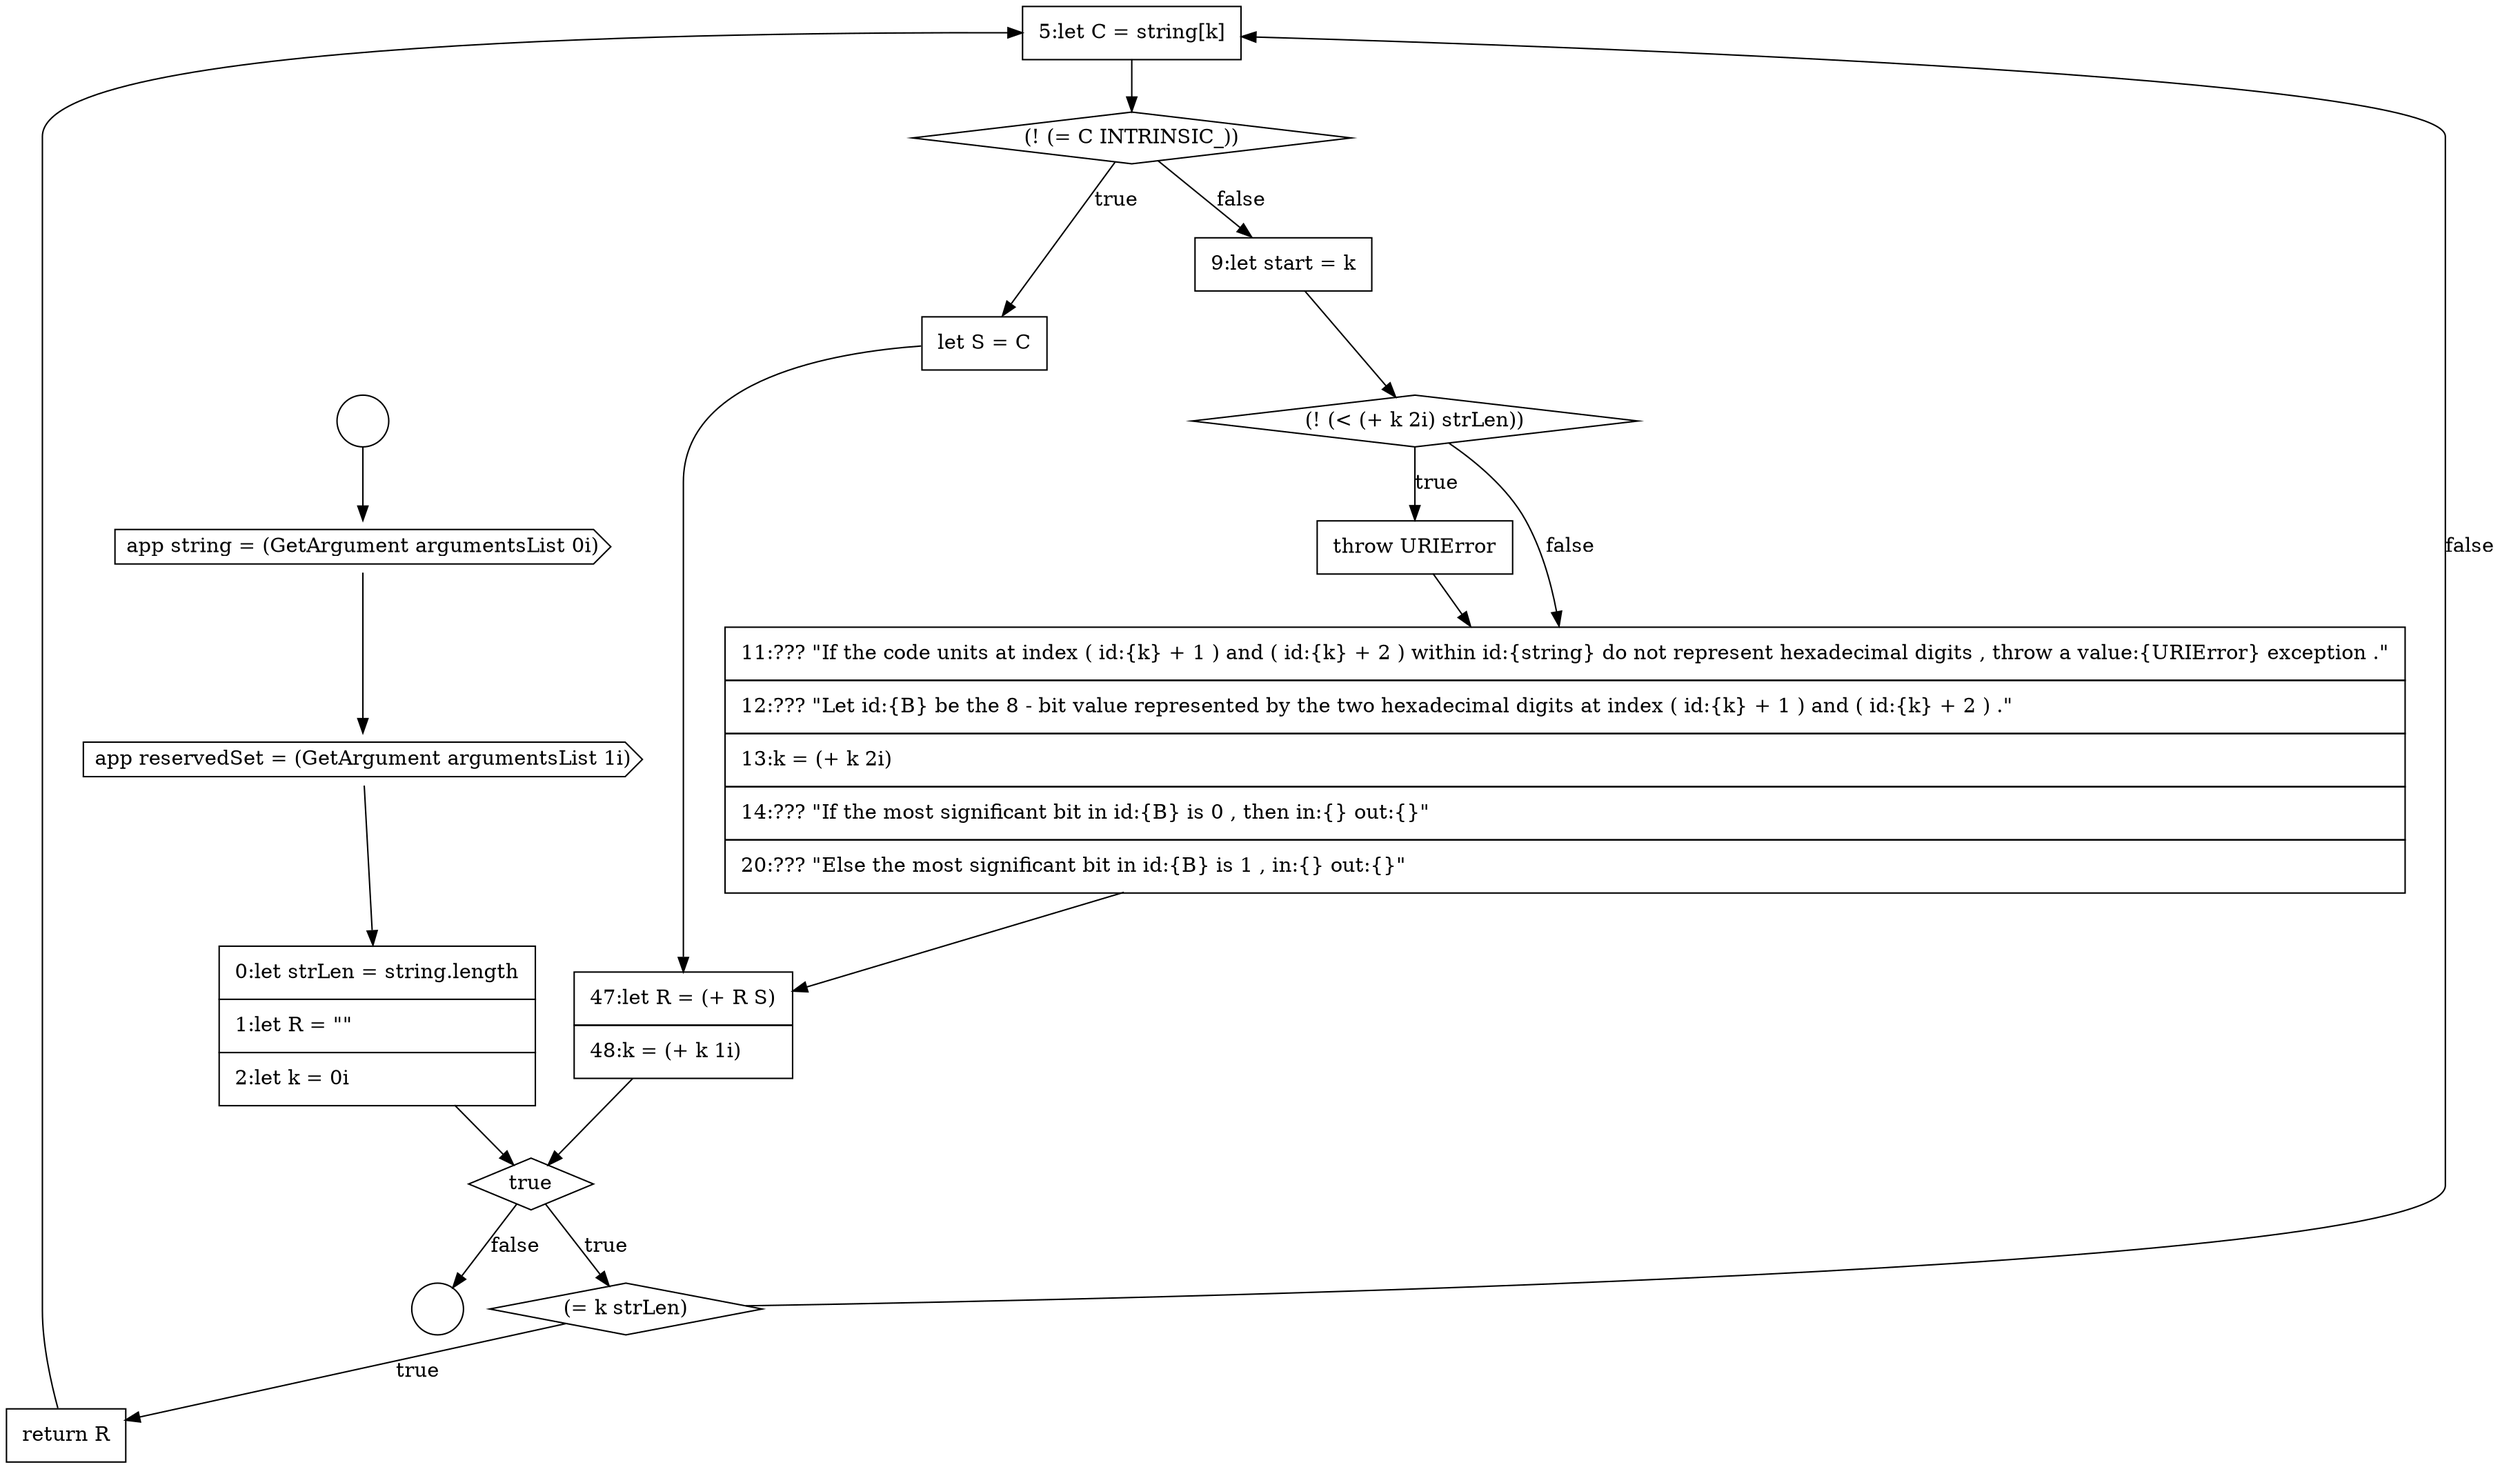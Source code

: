 digraph {
  node10244 [shape=none, margin=0, label=<<font color="black">
    <table border="0" cellborder="1" cellspacing="0" cellpadding="10">
      <tr><td align="left">5:let C = string[k]</td></tr>
    </table>
  </font>> color="black" fillcolor="white" style=filled]
  node10248 [shape=diamond, label=<<font color="black">(! (&lt; (+ k 2i) strLen))</font>> color="black" fillcolor="white" style=filled]
  node10251 [shape=none, margin=0, label=<<font color="black">
    <table border="0" cellborder="1" cellspacing="0" cellpadding="10">
      <tr><td align="left">47:let R = (+ R S)</td></tr>
      <tr><td align="left">48:k = (+ k 1i)</td></tr>
    </table>
  </font>> color="black" fillcolor="white" style=filled]
  node10238 [shape=cds, label=<<font color="black">app string = (GetArgument argumentsList 0i)</font>> color="black" fillcolor="white" style=filled]
  node10243 [shape=none, margin=0, label=<<font color="black">
    <table border="0" cellborder="1" cellspacing="0" cellpadding="10">
      <tr><td align="left">return R</td></tr>
    </table>
  </font>> color="black" fillcolor="white" style=filled]
  node10247 [shape=none, margin=0, label=<<font color="black">
    <table border="0" cellborder="1" cellspacing="0" cellpadding="10">
      <tr><td align="left">9:let start = k</td></tr>
    </table>
  </font>> color="black" fillcolor="white" style=filled]
  node10239 [shape=cds, label=<<font color="black">app reservedSet = (GetArgument argumentsList 1i)</font>> color="black" fillcolor="white" style=filled]
  node10242 [shape=diamond, label=<<font color="black">(= k strLen)</font>> color="black" fillcolor="white" style=filled]
  node10236 [shape=circle label=" " color="black" fillcolor="white" style=filled]
  node10240 [shape=none, margin=0, label=<<font color="black">
    <table border="0" cellborder="1" cellspacing="0" cellpadding="10">
      <tr><td align="left">0:let strLen = string.length</td></tr>
      <tr><td align="left">1:let R = &quot;&quot;</td></tr>
      <tr><td align="left">2:let k = 0i</td></tr>
    </table>
  </font>> color="black" fillcolor="white" style=filled]
  node10249 [shape=none, margin=0, label=<<font color="black">
    <table border="0" cellborder="1" cellspacing="0" cellpadding="10">
      <tr><td align="left">throw URIError</td></tr>
    </table>
  </font>> color="black" fillcolor="white" style=filled]
  node10246 [shape=none, margin=0, label=<<font color="black">
    <table border="0" cellborder="1" cellspacing="0" cellpadding="10">
      <tr><td align="left">let S = C</td></tr>
    </table>
  </font>> color="black" fillcolor="white" style=filled]
  node10241 [shape=diamond, label=<<font color="black">true</font>> color="black" fillcolor="white" style=filled]
  node10250 [shape=none, margin=0, label=<<font color="black">
    <table border="0" cellborder="1" cellspacing="0" cellpadding="10">
      <tr><td align="left">11:??? &quot;If the code units at index ( id:{k} + 1 ) and ( id:{k} + 2 ) within id:{string} do not represent hexadecimal digits , throw a value:{URIError} exception .&quot;</td></tr>
      <tr><td align="left">12:??? &quot;Let id:{B} be the 8 - bit value represented by the two hexadecimal digits at index ( id:{k} + 1 ) and ( id:{k} + 2 ) .&quot;</td></tr>
      <tr><td align="left">13:k = (+ k 2i)</td></tr>
      <tr><td align="left">14:??? &quot;If the most significant bit in id:{B} is 0 , then in:{} out:{}&quot;</td></tr>
      <tr><td align="left">20:??? &quot;Else the most significant bit in id:{B} is 1 , in:{} out:{}&quot;</td></tr>
    </table>
  </font>> color="black" fillcolor="white" style=filled]
  node10237 [shape=circle label=" " color="black" fillcolor="white" style=filled]
  node10245 [shape=diamond, label=<<font color="black">(! (= C INTRINSIC_))</font>> color="black" fillcolor="white" style=filled]
  node10251 -> node10241 [ color="black"]
  node10249 -> node10250 [ color="black"]
  node10245 -> node10246 [label=<<font color="black">true</font>> color="black"]
  node10245 -> node10247 [label=<<font color="black">false</font>> color="black"]
  node10238 -> node10239 [ color="black"]
  node10240 -> node10241 [ color="black"]
  node10239 -> node10240 [ color="black"]
  node10236 -> node10238 [ color="black"]
  node10250 -> node10251 [ color="black"]
  node10246 -> node10251 [ color="black"]
  node10242 -> node10243 [label=<<font color="black">true</font>> color="black"]
  node10242 -> node10244 [label=<<font color="black">false</font>> color="black"]
  node10248 -> node10249 [label=<<font color="black">true</font>> color="black"]
  node10248 -> node10250 [label=<<font color="black">false</font>> color="black"]
  node10243 -> node10244 [ color="black"]
  node10244 -> node10245 [ color="black"]
  node10241 -> node10242 [label=<<font color="black">true</font>> color="black"]
  node10241 -> node10237 [label=<<font color="black">false</font>> color="black"]
  node10247 -> node10248 [ color="black"]
}
